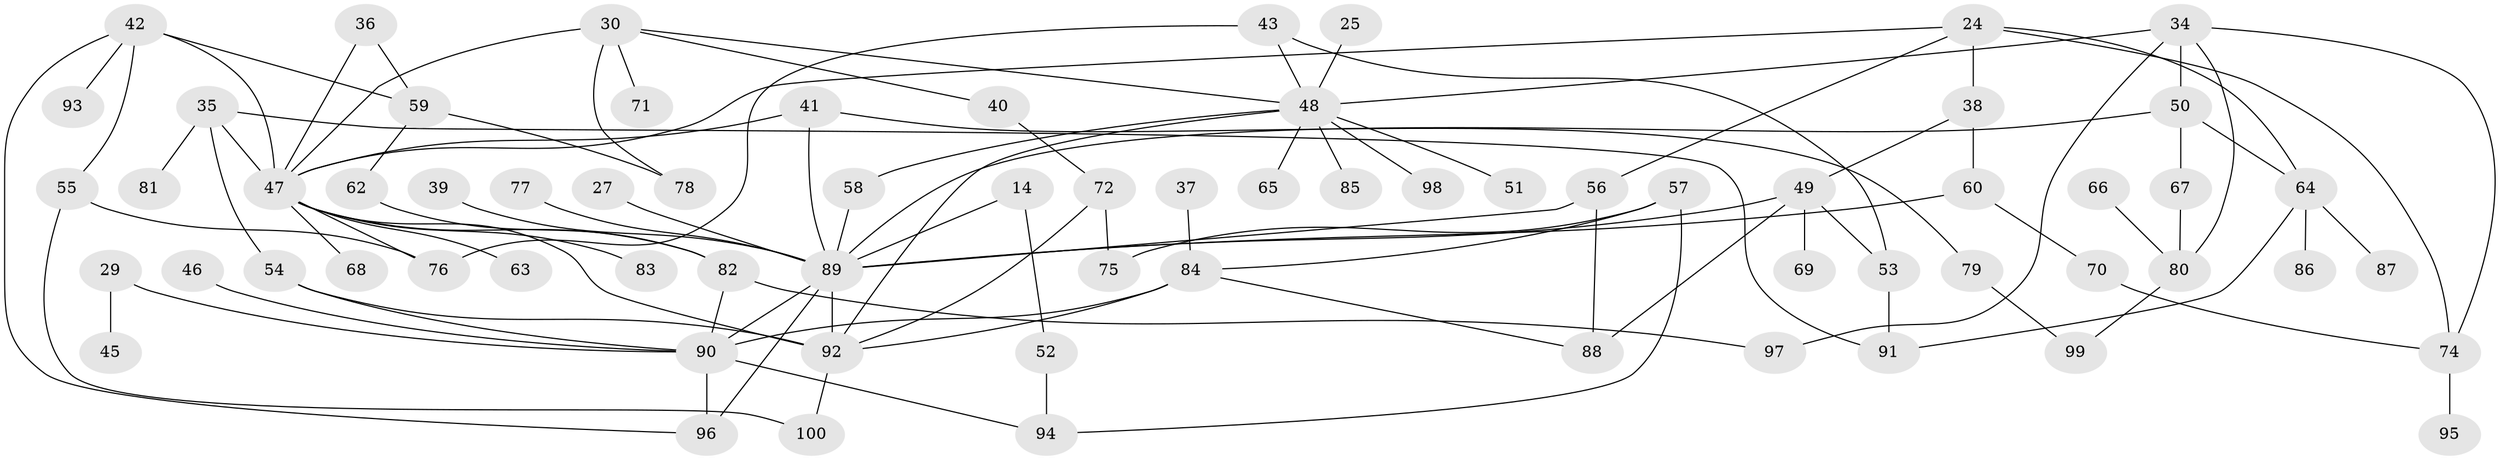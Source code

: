 // original degree distribution, {3: 0.27, 5: 0.05, 2: 0.26, 7: 0.02, 9: 0.01, 6: 0.05, 4: 0.11, 1: 0.23}
// Generated by graph-tools (version 1.1) at 2025/45/03/04/25 21:45:09]
// undirected, 70 vertices, 103 edges
graph export_dot {
graph [start="1"]
  node [color=gray90,style=filled];
  14;
  24 [super="+21"];
  25;
  27;
  29;
  30 [super="+11+18"];
  34 [super="+15"];
  35;
  36;
  37;
  38;
  39;
  40;
  41;
  42 [super="+23"];
  43;
  45;
  46;
  47 [super="+9+16+20+7"];
  48 [super="+8"];
  49 [super="+2"];
  50;
  51;
  52;
  53;
  54;
  55;
  56 [super="+32"];
  57;
  58;
  59;
  60;
  62;
  63 [super="+17+61"];
  64;
  65;
  66;
  67;
  68;
  69;
  70;
  71;
  72;
  74;
  75;
  76 [super="+28+31"];
  77;
  78;
  79;
  80 [super="+19"];
  81;
  82;
  83;
  84 [super="+10"];
  85;
  86;
  87;
  88 [super="+3"];
  89 [super="+4+12+22+5"];
  90 [super="+26"];
  91;
  92 [super="+6+73"];
  93;
  94;
  95;
  96 [super="+33"];
  97;
  98;
  99;
  100;
  14 -- 52;
  14 -- 89;
  24 -- 56;
  24 -- 74;
  24 -- 64;
  24 -- 38;
  24 -- 47;
  25 -- 48;
  27 -- 89;
  29 -- 45;
  29 -- 90;
  30 -- 40;
  30 -- 78;
  30 -- 48;
  30 -- 47 [weight=2];
  30 -- 71;
  34 -- 74;
  34 -- 97;
  34 -- 48;
  34 -- 50;
  34 -- 80;
  35 -- 54;
  35 -- 81;
  35 -- 91;
  35 -- 47;
  36 -- 59;
  36 -- 47;
  37 -- 84;
  38 -- 60;
  38 -- 49;
  39 -- 89;
  40 -- 72;
  41 -- 79;
  41 -- 89;
  41 -- 47;
  42 -- 55;
  42 -- 93;
  42 -- 59;
  42 -- 47;
  42 -- 96;
  43 -- 53;
  43 -- 48;
  43 -- 76;
  46 -- 90;
  47 -- 83;
  47 -- 68;
  47 -- 76;
  47 -- 92 [weight=3];
  47 -- 82;
  47 -- 63 [weight=2];
  48 -- 51;
  48 -- 98;
  48 -- 65;
  48 -- 85;
  48 -- 58;
  48 -- 92;
  49 -- 69;
  49 -- 53;
  49 -- 89;
  49 -- 88;
  50 -- 64;
  50 -- 67;
  50 -- 89;
  52 -- 94;
  53 -- 91;
  54 -- 90;
  54 -- 92;
  55 -- 100;
  55 -- 76;
  56 -- 89 [weight=2];
  56 -- 88;
  57 -- 75;
  57 -- 94;
  57 -- 84;
  58 -- 89;
  59 -- 62;
  59 -- 78;
  60 -- 70;
  60 -- 89;
  62 -- 82;
  64 -- 86;
  64 -- 87;
  64 -- 91;
  66 -- 80;
  67 -- 80;
  70 -- 74;
  72 -- 75;
  72 -- 92;
  74 -- 95;
  77 -- 89;
  79 -- 99;
  80 -- 99;
  82 -- 97;
  82 -- 90;
  84 -- 88;
  84 -- 92;
  84 -- 90;
  89 -- 90;
  89 -- 92 [weight=2];
  89 -- 96;
  90 -- 94;
  90 -- 96;
  92 -- 100;
}
